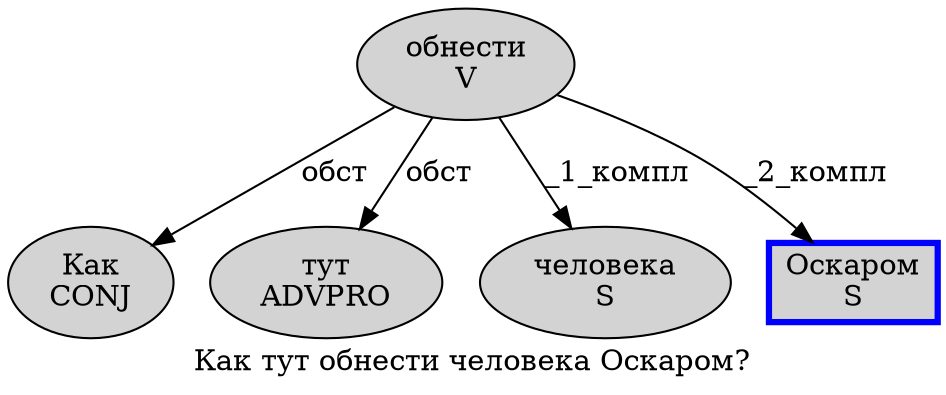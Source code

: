 digraph SENTENCE_4105 {
	graph [label="Как тут обнести человека Оскаром?"]
	node [style=filled]
		0 [label="Как
CONJ" color="" fillcolor=lightgray penwidth=1 shape=ellipse]
		1 [label="тут
ADVPRO" color="" fillcolor=lightgray penwidth=1 shape=ellipse]
		2 [label="обнести
V" color="" fillcolor=lightgray penwidth=1 shape=ellipse]
		3 [label="человека
S" color="" fillcolor=lightgray penwidth=1 shape=ellipse]
		4 [label="Оскаром
S" color=blue fillcolor=lightgray penwidth=3 shape=box]
			2 -> 0 [label="обст"]
			2 -> 1 [label="обст"]
			2 -> 3 [label="_1_компл"]
			2 -> 4 [label="_2_компл"]
}